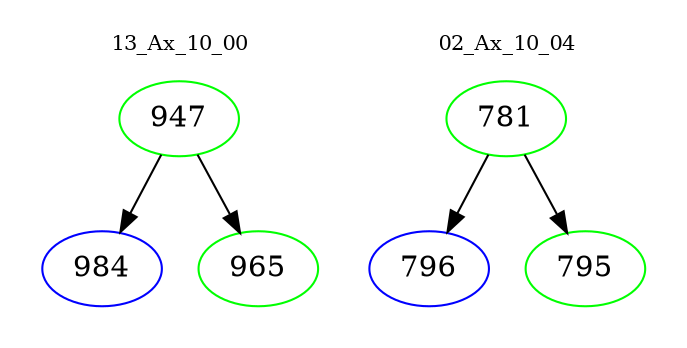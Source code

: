 digraph{
subgraph cluster_0 {
color = white
label = "13_Ax_10_00";
fontsize=10;
T0_947 [label="947", color="green"]
T0_947 -> T0_984 [color="black"]
T0_984 [label="984", color="blue"]
T0_947 -> T0_965 [color="black"]
T0_965 [label="965", color="green"]
}
subgraph cluster_1 {
color = white
label = "02_Ax_10_04";
fontsize=10;
T1_781 [label="781", color="green"]
T1_781 -> T1_796 [color="black"]
T1_796 [label="796", color="blue"]
T1_781 -> T1_795 [color="black"]
T1_795 [label="795", color="green"]
}
}
